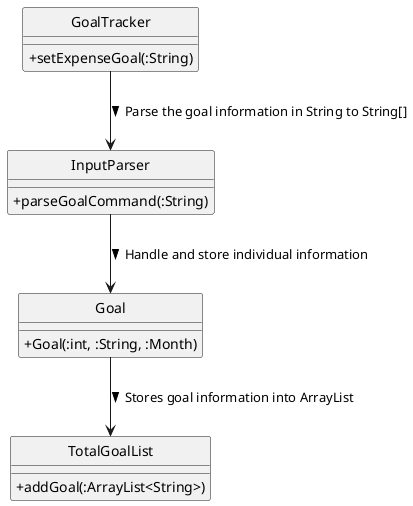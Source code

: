 @startuml
hide circle
skinparam classAttributeIconSize 0
class GoalTracker {
 +setExpenseGoal(:String)
}

class InputParser {
 +parseGoalCommand(:String)
}

class Goal {
 +Goal(:int, :String, :Month)
}

class TotalGoalList {
 +addGoal(:ArrayList<String>)
}

GoalTracker --> InputParser : Parse the goal information in String to String[] >
InputParser --> Goal : Handle and store individual information >
Goal --> TotalGoalList : Stores goal information into ArrayList >
@enduml